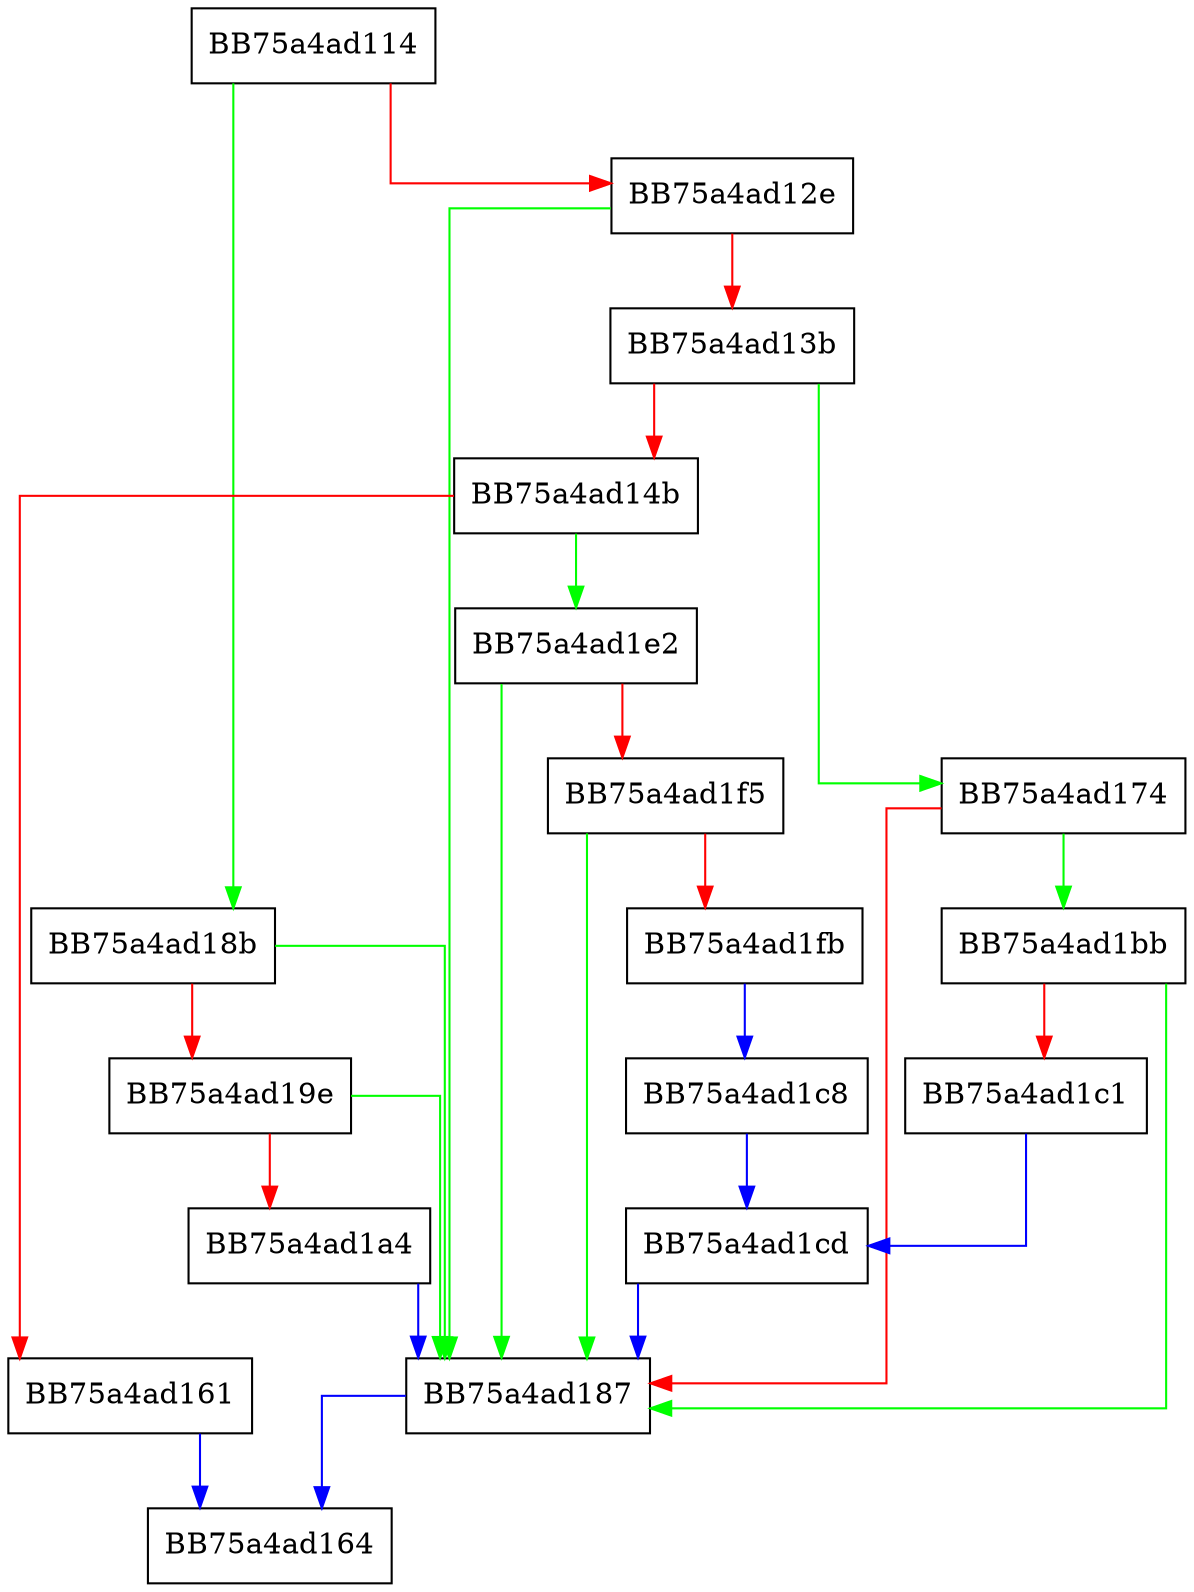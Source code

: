 digraph ReadToken {
  node [shape="box"];
  graph [splines=ortho];
  BB75a4ad114 -> BB75a4ad18b [color="green"];
  BB75a4ad114 -> BB75a4ad12e [color="red"];
  BB75a4ad12e -> BB75a4ad187 [color="green"];
  BB75a4ad12e -> BB75a4ad13b [color="red"];
  BB75a4ad13b -> BB75a4ad174 [color="green"];
  BB75a4ad13b -> BB75a4ad14b [color="red"];
  BB75a4ad14b -> BB75a4ad1e2 [color="green"];
  BB75a4ad14b -> BB75a4ad161 [color="red"];
  BB75a4ad161 -> BB75a4ad164 [color="blue"];
  BB75a4ad174 -> BB75a4ad1bb [color="green"];
  BB75a4ad174 -> BB75a4ad187 [color="red"];
  BB75a4ad187 -> BB75a4ad164 [color="blue"];
  BB75a4ad18b -> BB75a4ad187 [color="green"];
  BB75a4ad18b -> BB75a4ad19e [color="red"];
  BB75a4ad19e -> BB75a4ad187 [color="green"];
  BB75a4ad19e -> BB75a4ad1a4 [color="red"];
  BB75a4ad1a4 -> BB75a4ad187 [color="blue"];
  BB75a4ad1bb -> BB75a4ad187 [color="green"];
  BB75a4ad1bb -> BB75a4ad1c1 [color="red"];
  BB75a4ad1c1 -> BB75a4ad1cd [color="blue"];
  BB75a4ad1c8 -> BB75a4ad1cd [color="blue"];
  BB75a4ad1cd -> BB75a4ad187 [color="blue"];
  BB75a4ad1e2 -> BB75a4ad187 [color="green"];
  BB75a4ad1e2 -> BB75a4ad1f5 [color="red"];
  BB75a4ad1f5 -> BB75a4ad187 [color="green"];
  BB75a4ad1f5 -> BB75a4ad1fb [color="red"];
  BB75a4ad1fb -> BB75a4ad1c8 [color="blue"];
}